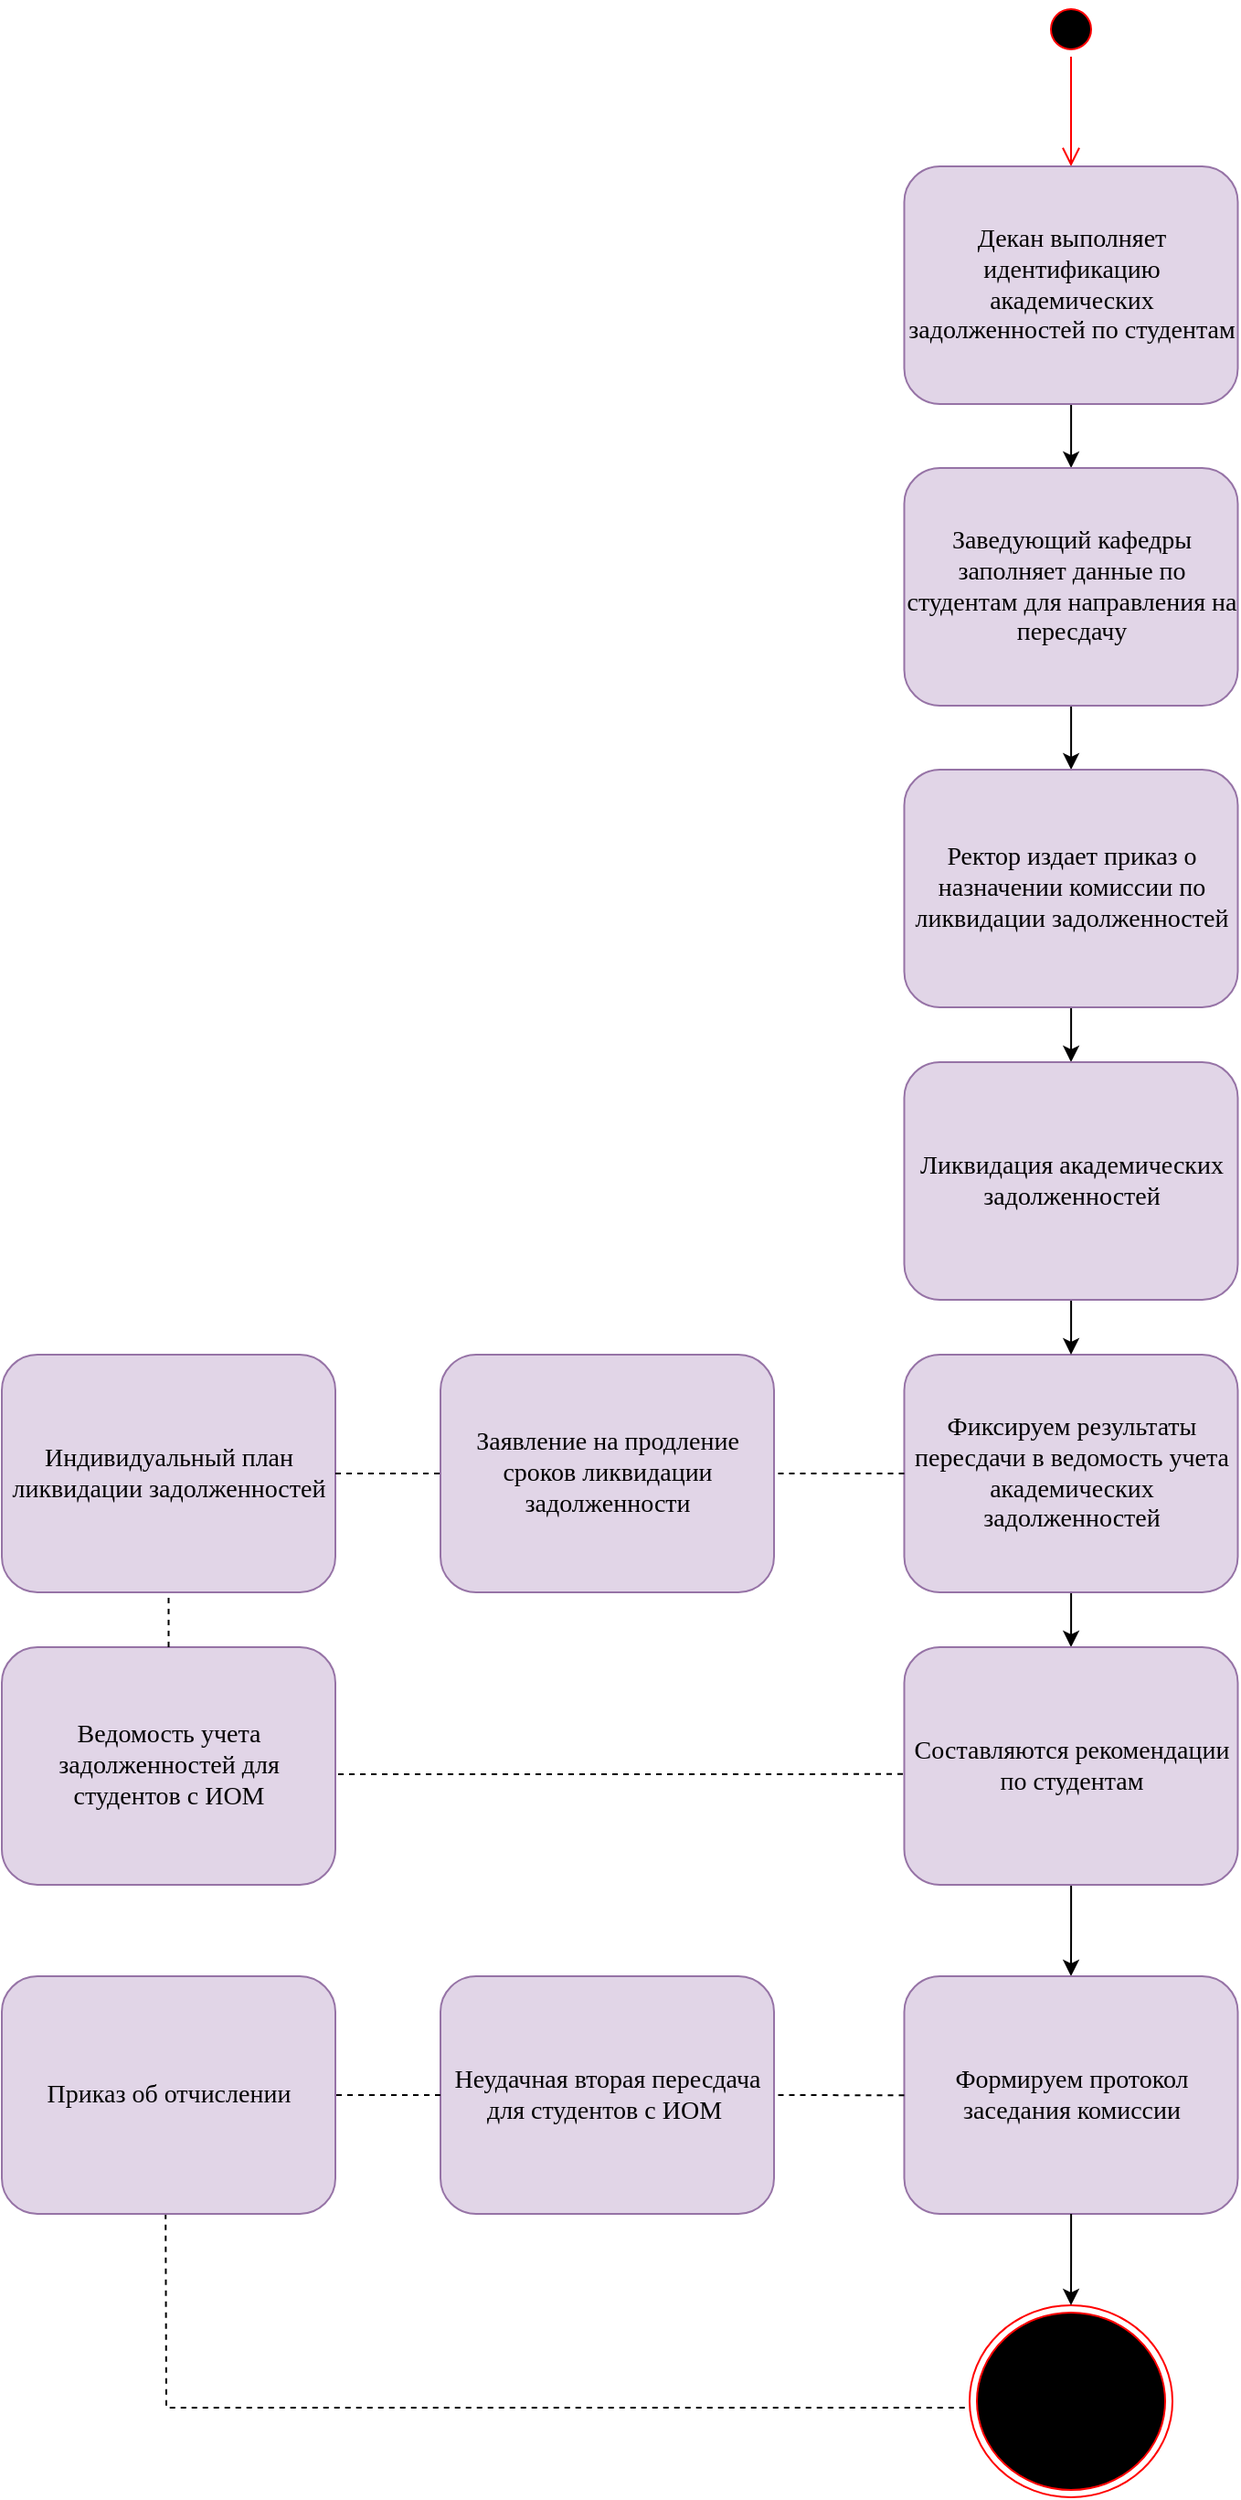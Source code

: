 <mxfile version="27.1.5">
  <diagram id="amOyzQCgivoDgmdNsPv0" name="Страница — 1">
    <mxGraphModel dx="2495" dy="934" grid="1" gridSize="10" guides="1" tooltips="1" connect="1" arrows="1" fold="1" page="1" pageScale="1" pageWidth="827" pageHeight="1169" math="0" shadow="0">
      <root>
        <mxCell id="0" />
        <mxCell id="1" parent="0" />
        <mxCell id="wwZUkl3fck0XOhVOVqQi-5" value="" style="ellipse;html=1;shape=startState;fillColor=#000000;strokeColor=#ff0000;" parent="1" vertex="1">
          <mxGeometry x="400" y="200" width="30" height="30" as="geometry" />
        </mxCell>
        <mxCell id="wwZUkl3fck0XOhVOVqQi-6" value="" style="edgeStyle=orthogonalEdgeStyle;html=1;verticalAlign=bottom;endArrow=open;endSize=8;strokeColor=#ff0000;rounded=0;entryX=0.5;entryY=0;entryDx=0;entryDy=0;" parent="1" source="wwZUkl3fck0XOhVOVqQi-5" target="wwZUkl3fck0XOhVOVqQi-8" edge="1">
          <mxGeometry relative="1" as="geometry">
            <mxPoint x="415" y="270" as="targetPoint" />
          </mxGeometry>
        </mxCell>
        <mxCell id="wwZUkl3fck0XOhVOVqQi-7" value="" style="ellipse;html=1;shape=endState;fillColor=#000000;strokeColor=#ff0000;" parent="1" vertex="1">
          <mxGeometry x="359.5" y="1460" width="111" height="105" as="geometry" />
        </mxCell>
        <mxCell id="wwZUkl3fck0XOhVOVqQi-11" style="edgeStyle=orthogonalEdgeStyle;rounded=0;orthogonalLoop=1;jettySize=auto;html=1;" parent="1" source="wwZUkl3fck0XOhVOVqQi-8" target="wwZUkl3fck0XOhVOVqQi-10" edge="1">
          <mxGeometry relative="1" as="geometry" />
        </mxCell>
        <mxCell id="wwZUkl3fck0XOhVOVqQi-8" value="&lt;span style=&quot;font-family: &amp;quot;Times New Roman&amp;quot;; font-size: 14px;&quot;&gt;Декан выполняет идентификацию академических задолженностей по студентам&lt;/span&gt;" style="rounded=1;whiteSpace=wrap;html=1;fillColor=#e1d5e7;strokeColor=#9673a6;" parent="1" vertex="1">
          <mxGeometry x="323.75" y="290" width="182.5" height="130" as="geometry" />
        </mxCell>
        <mxCell id="wwZUkl3fck0XOhVOVqQi-13" style="edgeStyle=orthogonalEdgeStyle;rounded=0;orthogonalLoop=1;jettySize=auto;html=1;" parent="1" source="wwZUkl3fck0XOhVOVqQi-10" target="wwZUkl3fck0XOhVOVqQi-12" edge="1">
          <mxGeometry relative="1" as="geometry" />
        </mxCell>
        <mxCell id="wwZUkl3fck0XOhVOVqQi-10" value="&lt;span style=&quot;font-family: &amp;quot;Times New Roman&amp;quot;; font-size: 14px;&quot;&gt;Заведующий кафедры заполняет данные по студентам для направления на пересдачу&lt;/span&gt;" style="rounded=1;whiteSpace=wrap;html=1;fillColor=#e1d5e7;strokeColor=#9673a6;" parent="1" vertex="1">
          <mxGeometry x="323.75" y="455" width="182.5" height="130" as="geometry" />
        </mxCell>
        <mxCell id="wwZUkl3fck0XOhVOVqQi-23" style="edgeStyle=orthogonalEdgeStyle;rounded=0;orthogonalLoop=1;jettySize=auto;html=1;entryX=0.5;entryY=0;entryDx=0;entryDy=0;" parent="1" source="wwZUkl3fck0XOhVOVqQi-12" target="wwZUkl3fck0XOhVOVqQi-16" edge="1">
          <mxGeometry relative="1" as="geometry" />
        </mxCell>
        <mxCell id="wwZUkl3fck0XOhVOVqQi-12" value="&lt;span style=&quot;font-family: &amp;quot;Times New Roman&amp;quot;; font-size: 14px;&quot;&gt;Ректор издает приказ о назначении комиссии по ликвидации задолженностей&lt;/span&gt;" style="rounded=1;whiteSpace=wrap;html=1;fillColor=#e1d5e7;strokeColor=#9673a6;" parent="1" vertex="1">
          <mxGeometry x="323.75" y="620" width="182.5" height="130" as="geometry" />
        </mxCell>
        <mxCell id="wwZUkl3fck0XOhVOVqQi-19" style="edgeStyle=orthogonalEdgeStyle;rounded=0;orthogonalLoop=1;jettySize=auto;html=1;entryX=0.5;entryY=0;entryDx=0;entryDy=0;" parent="1" source="wwZUkl3fck0XOhVOVqQi-14" target="wwZUkl3fck0XOhVOVqQi-18" edge="1">
          <mxGeometry relative="1" as="geometry" />
        </mxCell>
        <mxCell id="wwZUkl3fck0XOhVOVqQi-14" value="&lt;span style=&quot;font-family: &amp;quot;Times New Roman&amp;quot;; font-size: 14px;&quot;&gt;Фиксируем результаты пересдачи в ведомость учета академических задолженностей&lt;/span&gt;" style="rounded=1;whiteSpace=wrap;html=1;fillColor=#e1d5e7;strokeColor=#9673a6;" parent="1" vertex="1">
          <mxGeometry x="323.75" y="940" width="182.5" height="130" as="geometry" />
        </mxCell>
        <mxCell id="wwZUkl3fck0XOhVOVqQi-24" style="edgeStyle=orthogonalEdgeStyle;rounded=0;orthogonalLoop=1;jettySize=auto;html=1;entryX=0.5;entryY=0;entryDx=0;entryDy=0;" parent="1" source="wwZUkl3fck0XOhVOVqQi-16" target="wwZUkl3fck0XOhVOVqQi-14" edge="1">
          <mxGeometry relative="1" as="geometry" />
        </mxCell>
        <mxCell id="wwZUkl3fck0XOhVOVqQi-16" value="&lt;span style=&quot;font-family: &amp;quot;Times New Roman&amp;quot;; font-size: 14px;&quot;&gt;Ликвидация академических задолженностей&lt;/span&gt;" style="rounded=1;whiteSpace=wrap;html=1;fillColor=#e1d5e7;strokeColor=#9673a6;" parent="1" vertex="1">
          <mxGeometry x="323.75" y="780" width="182.5" height="130" as="geometry" />
        </mxCell>
        <mxCell id="wwZUkl3fck0XOhVOVqQi-21" style="edgeStyle=orthogonalEdgeStyle;rounded=0;orthogonalLoop=1;jettySize=auto;html=1;entryX=0.5;entryY=0;entryDx=0;entryDy=0;" parent="1" source="wwZUkl3fck0XOhVOVqQi-18" target="wwZUkl3fck0XOhVOVqQi-20" edge="1">
          <mxGeometry relative="1" as="geometry" />
        </mxCell>
        <mxCell id="wwZUkl3fck0XOhVOVqQi-18" value="&lt;span style=&quot;font-family: &amp;quot;Times New Roman&amp;quot;; font-size: 14px;&quot;&gt;Составляются рекомендации по студентам&lt;/span&gt;" style="rounded=1;whiteSpace=wrap;html=1;fillColor=#e1d5e7;strokeColor=#9673a6;" parent="1" vertex="1">
          <mxGeometry x="323.75" y="1100" width="182.5" height="130" as="geometry" />
        </mxCell>
        <mxCell id="wwZUkl3fck0XOhVOVqQi-20" value="&lt;span style=&quot;font-family: &amp;quot;Times New Roman&amp;quot;; font-size: 14px;&quot;&gt;Формируем протокол заседания комиссии&lt;/span&gt;" style="rounded=1;whiteSpace=wrap;html=1;fillColor=#e1d5e7;strokeColor=#9673a6;" parent="1" vertex="1">
          <mxGeometry x="323.75" y="1280" width="182.5" height="130" as="geometry" />
        </mxCell>
        <mxCell id="wwZUkl3fck0XOhVOVqQi-22" style="edgeStyle=orthogonalEdgeStyle;rounded=0;orthogonalLoop=1;jettySize=auto;html=1;entryX=0.5;entryY=0;entryDx=0;entryDy=0;" parent="1" source="wwZUkl3fck0XOhVOVqQi-20" target="wwZUkl3fck0XOhVOVqQi-7" edge="1">
          <mxGeometry relative="1" as="geometry" />
        </mxCell>
        <mxCell id="wwZUkl3fck0XOhVOVqQi-25" value="&lt;font face=&quot;Times New Roman&quot;&gt;&lt;span style=&quot;font-size: 14px;&quot;&gt;Заявление на продление сроков ликвидации задолженности&lt;/span&gt;&lt;/font&gt;" style="rounded=1;whiteSpace=wrap;html=1;fillColor=#e1d5e7;strokeColor=#9673a6;" parent="1" vertex="1">
          <mxGeometry x="70" y="940" width="182.5" height="130" as="geometry" />
        </mxCell>
        <mxCell id="wwZUkl3fck0XOhVOVqQi-26" value="" style="endArrow=none;dashed=1;html=1;rounded=0;entryX=1;entryY=0.5;entryDx=0;entryDy=0;exitX=0;exitY=0.5;exitDx=0;exitDy=0;" parent="1" source="wwZUkl3fck0XOhVOVqQi-14" target="wwZUkl3fck0XOhVOVqQi-25" edge="1">
          <mxGeometry width="50" height="50" relative="1" as="geometry">
            <mxPoint x="180" y="1040" as="sourcePoint" />
            <mxPoint x="230" y="990" as="targetPoint" />
          </mxGeometry>
        </mxCell>
        <mxCell id="wwZUkl3fck0XOhVOVqQi-27" value="&lt;font face=&quot;Times New Roman&quot;&gt;&lt;span style=&quot;font-size: 14px;&quot;&gt;Индивидуальный план ликвидации задолженностей&lt;/span&gt;&lt;/font&gt;" style="rounded=1;whiteSpace=wrap;html=1;fillColor=#e1d5e7;strokeColor=#9673a6;" parent="1" vertex="1">
          <mxGeometry x="-170" y="940" width="182.5" height="130" as="geometry" />
        </mxCell>
        <mxCell id="wwZUkl3fck0XOhVOVqQi-28" value="" style="endArrow=none;dashed=1;html=1;rounded=0;entryX=0;entryY=0.5;entryDx=0;entryDy=0;exitX=1;exitY=0.5;exitDx=0;exitDy=0;" parent="1" source="wwZUkl3fck0XOhVOVqQi-27" target="wwZUkl3fck0XOhVOVqQi-25" edge="1">
          <mxGeometry width="50" height="50" relative="1" as="geometry">
            <mxPoint x="180" y="1030" as="sourcePoint" />
            <mxPoint x="230" y="980" as="targetPoint" />
          </mxGeometry>
        </mxCell>
        <mxCell id="wwZUkl3fck0XOhVOVqQi-30" value="&lt;font face=&quot;Times New Roman&quot;&gt;&lt;span style=&quot;font-size: 14px;&quot;&gt;Ведомость учета задолженностей для студентов с ИОМ&lt;/span&gt;&lt;/font&gt;" style="rounded=1;whiteSpace=wrap;html=1;fillColor=#e1d5e7;strokeColor=#9673a6;" parent="1" vertex="1">
          <mxGeometry x="-170" y="1100" width="182.5" height="130" as="geometry" />
        </mxCell>
        <mxCell id="wwZUkl3fck0XOhVOVqQi-32" value="" style="endArrow=none;dashed=1;html=1;rounded=0;entryX=0.5;entryY=1;entryDx=0;entryDy=0;exitX=0.5;exitY=0;exitDx=0;exitDy=0;" parent="1" source="wwZUkl3fck0XOhVOVqQi-30" target="wwZUkl3fck0XOhVOVqQi-27" edge="1">
          <mxGeometry width="50" height="50" relative="1" as="geometry">
            <mxPoint x="90" y="1130" as="sourcePoint" />
            <mxPoint x="140" y="1080" as="targetPoint" />
          </mxGeometry>
        </mxCell>
        <mxCell id="wwZUkl3fck0XOhVOVqQi-33" value="" style="endArrow=none;dashed=1;html=1;rounded=0;entryX=1;entryY=0.535;entryDx=0;entryDy=0;entryPerimeter=0;exitX=-0.004;exitY=0.534;exitDx=0;exitDy=0;exitPerimeter=0;" parent="1" source="wwZUkl3fck0XOhVOVqQi-18" target="wwZUkl3fck0XOhVOVqQi-30" edge="1">
          <mxGeometry width="50" height="50" relative="1" as="geometry">
            <mxPoint x="90" y="1240" as="sourcePoint" />
            <mxPoint x="140" y="1190" as="targetPoint" />
          </mxGeometry>
        </mxCell>
        <mxCell id="wwZUkl3fck0XOhVOVqQi-34" value="&lt;span style=&quot;font-family: &amp;quot;Times New Roman&amp;quot;; font-size: 14px;&quot;&gt;Неудачная вторая пересдача для студентов с ИОМ&amp;nbsp;&lt;/span&gt;" style="rounded=1;whiteSpace=wrap;html=1;fillColor=#e1d5e7;strokeColor=#9673a6;" parent="1" vertex="1">
          <mxGeometry x="70" y="1280" width="182.5" height="130" as="geometry" />
        </mxCell>
        <mxCell id="wwZUkl3fck0XOhVOVqQi-35" value="" style="endArrow=none;dashed=1;html=1;rounded=0;entryX=1;entryY=0.5;entryDx=0;entryDy=0;exitX=0;exitY=0.5;exitDx=0;exitDy=0;" parent="1" target="wwZUkl3fck0XOhVOVqQi-34" edge="1">
          <mxGeometry width="50" height="50" relative="1" as="geometry">
            <mxPoint x="323.75" y="1345.13" as="sourcePoint" />
            <mxPoint x="252.5" y="1344.87" as="targetPoint" />
          </mxGeometry>
        </mxCell>
        <mxCell id="wwZUkl3fck0XOhVOVqQi-36" value="" style="endArrow=none;dashed=1;html=1;rounded=0;entryX=-0.006;entryY=0.533;entryDx=0;entryDy=0;entryPerimeter=0;exitX=0.491;exitY=0.999;exitDx=0;exitDy=0;exitPerimeter=0;" parent="1" source="wwZUkl3fck0XOhVOVqQi-37" target="wwZUkl3fck0XOhVOVqQi-7" edge="1">
          <mxGeometry width="50" height="50" relative="1" as="geometry">
            <mxPoint x="160" y="1410" as="sourcePoint" />
            <mxPoint x="340" y="1640" as="targetPoint" />
            <Array as="points">
              <mxPoint x="-80" y="1516" />
              <mxPoint x="160" y="1516" />
            </Array>
          </mxGeometry>
        </mxCell>
        <mxCell id="wwZUkl3fck0XOhVOVqQi-37" value="&lt;font face=&quot;Times New Roman&quot;&gt;&lt;span style=&quot;font-size: 14px;&quot;&gt;Приказ об отчислении&lt;/span&gt;&lt;/font&gt;" style="rounded=1;whiteSpace=wrap;html=1;fillColor=#e1d5e7;strokeColor=#9673a6;" parent="1" vertex="1">
          <mxGeometry x="-170" y="1280" width="182.5" height="130" as="geometry" />
        </mxCell>
        <mxCell id="wwZUkl3fck0XOhVOVqQi-38" value="" style="endArrow=none;dashed=1;html=1;rounded=0;entryX=1;entryY=0.5;entryDx=0;entryDy=0;exitX=0;exitY=0.5;exitDx=0;exitDy=0;" parent="1" source="wwZUkl3fck0XOhVOVqQi-34" target="wwZUkl3fck0XOhVOVqQi-37" edge="1">
          <mxGeometry width="50" height="50" relative="1" as="geometry">
            <mxPoint x="83.25" y="1344.89" as="sourcePoint" />
            <mxPoint x="12.5" y="1344.76" as="targetPoint" />
          </mxGeometry>
        </mxCell>
      </root>
    </mxGraphModel>
  </diagram>
</mxfile>
